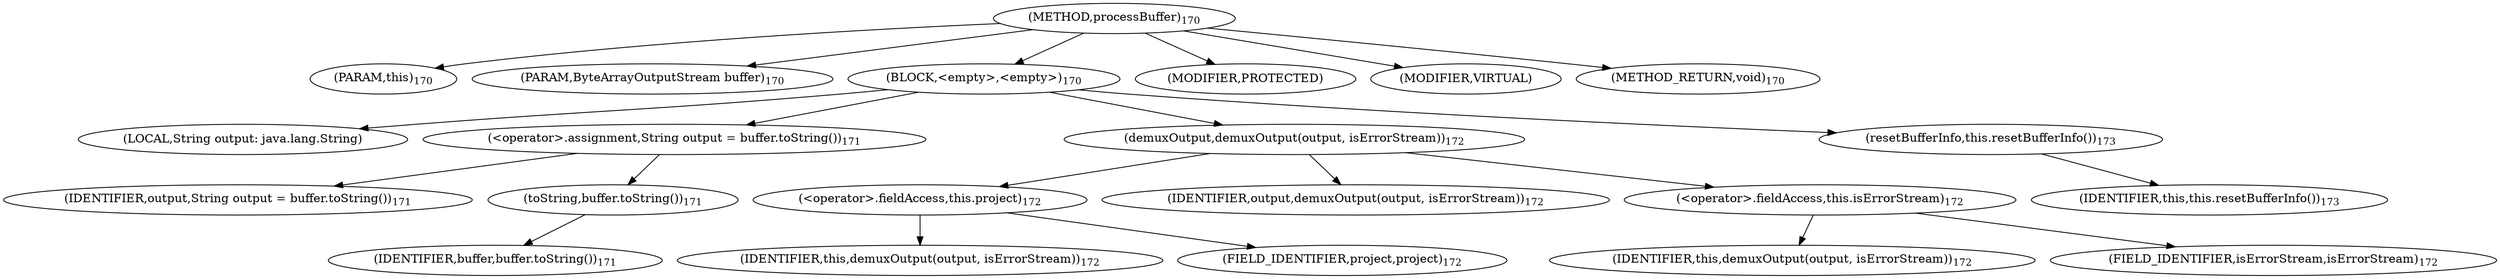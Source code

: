 digraph "processBuffer" {  
"299" [label = <(METHOD,processBuffer)<SUB>170</SUB>> ]
"28" [label = <(PARAM,this)<SUB>170</SUB>> ]
"300" [label = <(PARAM,ByteArrayOutputStream buffer)<SUB>170</SUB>> ]
"301" [label = <(BLOCK,&lt;empty&gt;,&lt;empty&gt;)<SUB>170</SUB>> ]
"302" [label = <(LOCAL,String output: java.lang.String)> ]
"303" [label = <(&lt;operator&gt;.assignment,String output = buffer.toString())<SUB>171</SUB>> ]
"304" [label = <(IDENTIFIER,output,String output = buffer.toString())<SUB>171</SUB>> ]
"305" [label = <(toString,buffer.toString())<SUB>171</SUB>> ]
"306" [label = <(IDENTIFIER,buffer,buffer.toString())<SUB>171</SUB>> ]
"307" [label = <(demuxOutput,demuxOutput(output, isErrorStream))<SUB>172</SUB>> ]
"308" [label = <(&lt;operator&gt;.fieldAccess,this.project)<SUB>172</SUB>> ]
"309" [label = <(IDENTIFIER,this,demuxOutput(output, isErrorStream))<SUB>172</SUB>> ]
"310" [label = <(FIELD_IDENTIFIER,project,project)<SUB>172</SUB>> ]
"311" [label = <(IDENTIFIER,output,demuxOutput(output, isErrorStream))<SUB>172</SUB>> ]
"312" [label = <(&lt;operator&gt;.fieldAccess,this.isErrorStream)<SUB>172</SUB>> ]
"313" [label = <(IDENTIFIER,this,demuxOutput(output, isErrorStream))<SUB>172</SUB>> ]
"314" [label = <(FIELD_IDENTIFIER,isErrorStream,isErrorStream)<SUB>172</SUB>> ]
"315" [label = <(resetBufferInfo,this.resetBufferInfo())<SUB>173</SUB>> ]
"27" [label = <(IDENTIFIER,this,this.resetBufferInfo())<SUB>173</SUB>> ]
"316" [label = <(MODIFIER,PROTECTED)> ]
"317" [label = <(MODIFIER,VIRTUAL)> ]
"318" [label = <(METHOD_RETURN,void)<SUB>170</SUB>> ]
  "299" -> "28" 
  "299" -> "300" 
  "299" -> "301" 
  "299" -> "316" 
  "299" -> "317" 
  "299" -> "318" 
  "301" -> "302" 
  "301" -> "303" 
  "301" -> "307" 
  "301" -> "315" 
  "303" -> "304" 
  "303" -> "305" 
  "305" -> "306" 
  "307" -> "308" 
  "307" -> "311" 
  "307" -> "312" 
  "308" -> "309" 
  "308" -> "310" 
  "312" -> "313" 
  "312" -> "314" 
  "315" -> "27" 
}
